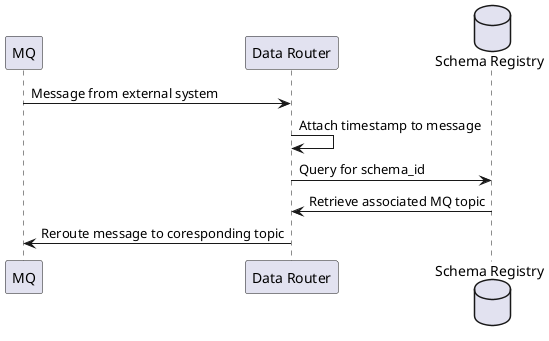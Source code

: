 @startuml
participant MQ
participant "Data Router" as DR
database "Schema Registry" as SR

MQ -> DR: Message from external system
DR -> DR: Attach timestamp to message
DR -> SR: Query for schema_id
SR -> DR: Retrieve associated MQ topic
DR -> MQ: Reroute message to coresponding topic
@enduml
